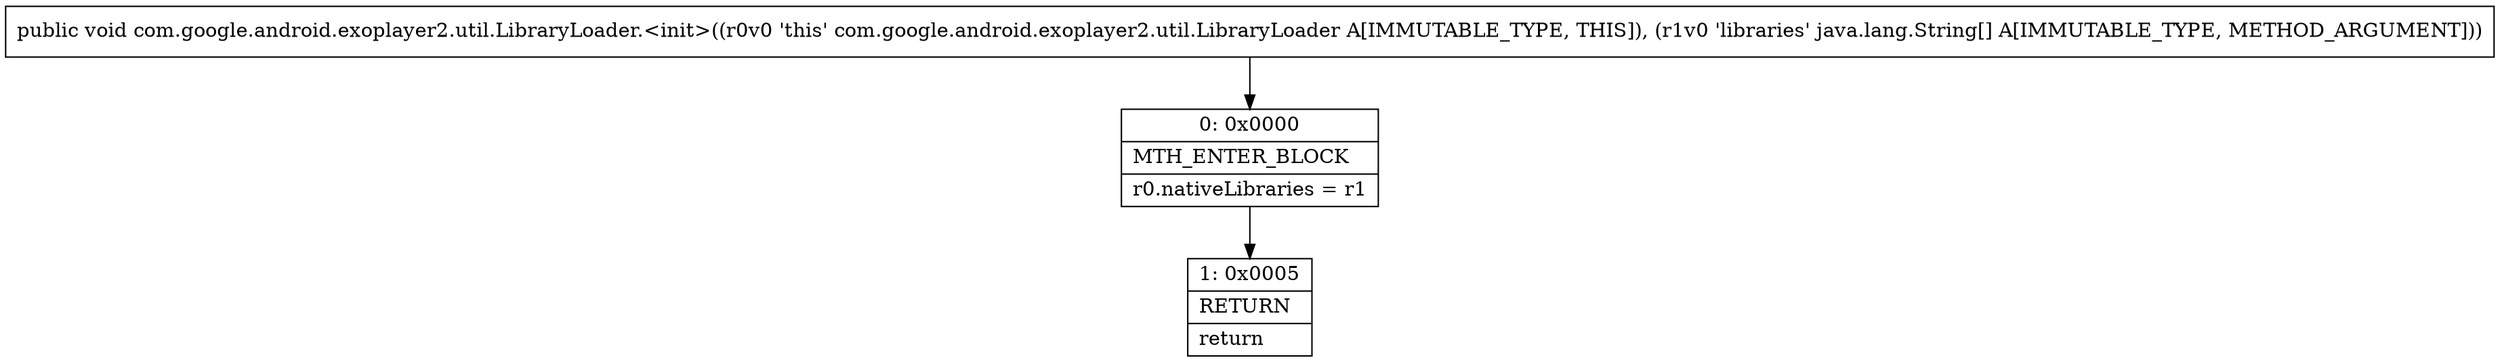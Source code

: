 digraph "CFG forcom.google.android.exoplayer2.util.LibraryLoader.\<init\>([Ljava\/lang\/String;)V" {
Node_0 [shape=record,label="{0\:\ 0x0000|MTH_ENTER_BLOCK\l|r0.nativeLibraries = r1\l}"];
Node_1 [shape=record,label="{1\:\ 0x0005|RETURN\l|return\l}"];
MethodNode[shape=record,label="{public void com.google.android.exoplayer2.util.LibraryLoader.\<init\>((r0v0 'this' com.google.android.exoplayer2.util.LibraryLoader A[IMMUTABLE_TYPE, THIS]), (r1v0 'libraries' java.lang.String[] A[IMMUTABLE_TYPE, METHOD_ARGUMENT])) }"];
MethodNode -> Node_0;
Node_0 -> Node_1;
}

